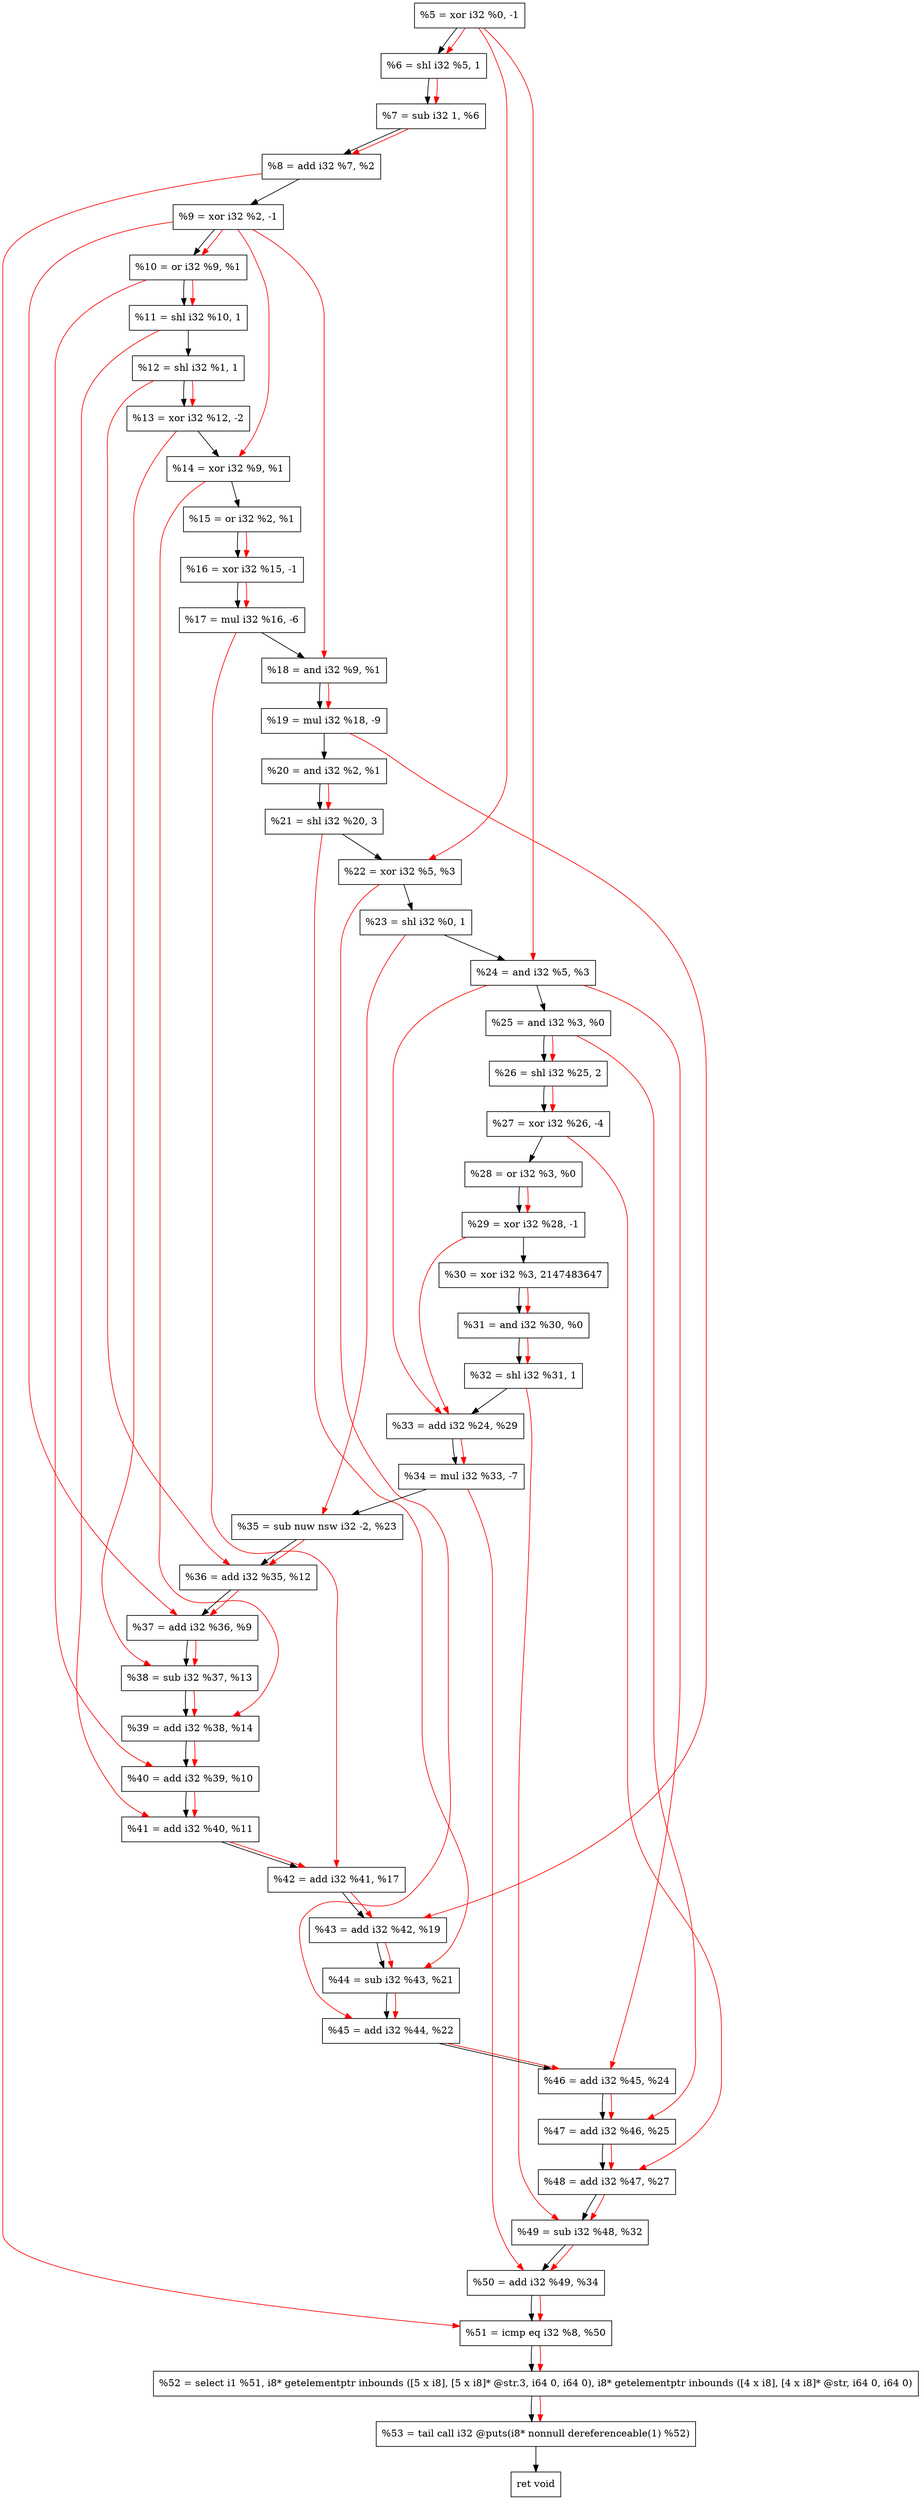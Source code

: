 digraph "DFG for'crackme' function" {
	Node0x1facd60[shape=record, label="  %5 = xor i32 %0, -1"];
	Node0x1face00[shape=record, label="  %6 = shl i32 %5, 1"];
	Node0x1face70[shape=record, label="  %7 = sub i32 1, %6"];
	Node0x1facee0[shape=record, label="  %8 = add i32 %7, %2"];
	Node0x1facf50[shape=record, label="  %9 = xor i32 %2, -1"];
	Node0x1facfc0[shape=record, label="  %10 = or i32 %9, %1"];
	Node0x1fad030[shape=record, label="  %11 = shl i32 %10, 1"];
	Node0x1fad0a0[shape=record, label="  %12 = shl i32 %1, 1"];
	Node0x1fad140[shape=record, label="  %13 = xor i32 %12, -2"];
	Node0x1fad1b0[shape=record, label="  %14 = xor i32 %9, %1"];
	Node0x1fad220[shape=record, label="  %15 = or i32 %2, %1"];
	Node0x1fad290[shape=record, label="  %16 = xor i32 %15, -1"];
	Node0x1fad330[shape=record, label="  %17 = mul i32 %16, -6"];
	Node0x1fad3a0[shape=record, label="  %18 = and i32 %9, %1"];
	Node0x1fad440[shape=record, label="  %19 = mul i32 %18, -9"];
	Node0x1fad4b0[shape=record, label="  %20 = and i32 %2, %1"];
	Node0x1fad550[shape=record, label="  %21 = shl i32 %20, 3"];
	Node0x1fad5c0[shape=record, label="  %22 = xor i32 %5, %3"];
	Node0x1fad630[shape=record, label="  %23 = shl i32 %0, 1"];
	Node0x1fad6a0[shape=record, label="  %24 = and i32 %5, %3"];
	Node0x1fad710[shape=record, label="  %25 = and i32 %3, %0"];
	Node0x1fad7b0[shape=record, label="  %26 = shl i32 %25, 2"];
	Node0x1fad850[shape=record, label="  %27 = xor i32 %26, -4"];
	Node0x1fad8c0[shape=record, label="  %28 = or i32 %3, %0"];
	Node0x1fad930[shape=record, label="  %29 = xor i32 %28, -1"];
	Node0x1fad9d0[shape=record, label="  %30 = xor i32 %3, 2147483647"];
	Node0x1fada40[shape=record, label="  %31 = and i32 %30, %0"];
	Node0x1fadab0[shape=record, label="  %32 = shl i32 %31, 1"];
	Node0x1fadd30[shape=record, label="  %33 = add i32 %24, %29"];
	Node0x1faddd0[shape=record, label="  %34 = mul i32 %33, -7"];
	Node0x1fade40[shape=record, label="  %35 = sub nuw nsw i32 -2, %23"];
	Node0x1fadeb0[shape=record, label="  %36 = add i32 %35, %12"];
	Node0x1fadf20[shape=record, label="  %37 = add i32 %36, %9"];
	Node0x1fadf90[shape=record, label="  %38 = sub i32 %37, %13"];
	Node0x1fae000[shape=record, label="  %39 = add i32 %38, %14"];
	Node0x1fae070[shape=record, label="  %40 = add i32 %39, %10"];
	Node0x1fae0e0[shape=record, label="  %41 = add i32 %40, %11"];
	Node0x1fae150[shape=record, label="  %42 = add i32 %41, %17"];
	Node0x1fae1c0[shape=record, label="  %43 = add i32 %42, %19"];
	Node0x1fae230[shape=record, label="  %44 = sub i32 %43, %21"];
	Node0x1fae2a0[shape=record, label="  %45 = add i32 %44, %22"];
	Node0x1fae310[shape=record, label="  %46 = add i32 %45, %24"];
	Node0x1fae380[shape=record, label="  %47 = add i32 %46, %25"];
	Node0x1fae3f0[shape=record, label="  %48 = add i32 %47, %27"];
	Node0x1fae460[shape=record, label="  %49 = sub i32 %48, %32"];
	Node0x1fae4d0[shape=record, label="  %50 = add i32 %49, %34"];
	Node0x1fae540[shape=record, label="  %51 = icmp eq i32 %8, %50"];
	Node0x1f4d268[shape=record, label="  %52 = select i1 %51, i8* getelementptr inbounds ([5 x i8], [5 x i8]* @str.3, i64 0, i64 0), i8* getelementptr inbounds ([4 x i8], [4 x i8]* @str, i64 0, i64 0)"];
	Node0x1fae9e0[shape=record, label="  %53 = tail call i32 @puts(i8* nonnull dereferenceable(1) %52)"];
	Node0x1faea30[shape=record, label="  ret void"];
	Node0x1facd60 -> Node0x1face00;
	Node0x1face00 -> Node0x1face70;
	Node0x1face70 -> Node0x1facee0;
	Node0x1facee0 -> Node0x1facf50;
	Node0x1facf50 -> Node0x1facfc0;
	Node0x1facfc0 -> Node0x1fad030;
	Node0x1fad030 -> Node0x1fad0a0;
	Node0x1fad0a0 -> Node0x1fad140;
	Node0x1fad140 -> Node0x1fad1b0;
	Node0x1fad1b0 -> Node0x1fad220;
	Node0x1fad220 -> Node0x1fad290;
	Node0x1fad290 -> Node0x1fad330;
	Node0x1fad330 -> Node0x1fad3a0;
	Node0x1fad3a0 -> Node0x1fad440;
	Node0x1fad440 -> Node0x1fad4b0;
	Node0x1fad4b0 -> Node0x1fad550;
	Node0x1fad550 -> Node0x1fad5c0;
	Node0x1fad5c0 -> Node0x1fad630;
	Node0x1fad630 -> Node0x1fad6a0;
	Node0x1fad6a0 -> Node0x1fad710;
	Node0x1fad710 -> Node0x1fad7b0;
	Node0x1fad7b0 -> Node0x1fad850;
	Node0x1fad850 -> Node0x1fad8c0;
	Node0x1fad8c0 -> Node0x1fad930;
	Node0x1fad930 -> Node0x1fad9d0;
	Node0x1fad9d0 -> Node0x1fada40;
	Node0x1fada40 -> Node0x1fadab0;
	Node0x1fadab0 -> Node0x1fadd30;
	Node0x1fadd30 -> Node0x1faddd0;
	Node0x1faddd0 -> Node0x1fade40;
	Node0x1fade40 -> Node0x1fadeb0;
	Node0x1fadeb0 -> Node0x1fadf20;
	Node0x1fadf20 -> Node0x1fadf90;
	Node0x1fadf90 -> Node0x1fae000;
	Node0x1fae000 -> Node0x1fae070;
	Node0x1fae070 -> Node0x1fae0e0;
	Node0x1fae0e0 -> Node0x1fae150;
	Node0x1fae150 -> Node0x1fae1c0;
	Node0x1fae1c0 -> Node0x1fae230;
	Node0x1fae230 -> Node0x1fae2a0;
	Node0x1fae2a0 -> Node0x1fae310;
	Node0x1fae310 -> Node0x1fae380;
	Node0x1fae380 -> Node0x1fae3f0;
	Node0x1fae3f0 -> Node0x1fae460;
	Node0x1fae460 -> Node0x1fae4d0;
	Node0x1fae4d0 -> Node0x1fae540;
	Node0x1fae540 -> Node0x1f4d268;
	Node0x1f4d268 -> Node0x1fae9e0;
	Node0x1fae9e0 -> Node0x1faea30;
edge [color=red]
	Node0x1facd60 -> Node0x1face00;
	Node0x1face00 -> Node0x1face70;
	Node0x1face70 -> Node0x1facee0;
	Node0x1facf50 -> Node0x1facfc0;
	Node0x1facfc0 -> Node0x1fad030;
	Node0x1fad0a0 -> Node0x1fad140;
	Node0x1facf50 -> Node0x1fad1b0;
	Node0x1fad220 -> Node0x1fad290;
	Node0x1fad290 -> Node0x1fad330;
	Node0x1facf50 -> Node0x1fad3a0;
	Node0x1fad3a0 -> Node0x1fad440;
	Node0x1fad4b0 -> Node0x1fad550;
	Node0x1facd60 -> Node0x1fad5c0;
	Node0x1facd60 -> Node0x1fad6a0;
	Node0x1fad710 -> Node0x1fad7b0;
	Node0x1fad7b0 -> Node0x1fad850;
	Node0x1fad8c0 -> Node0x1fad930;
	Node0x1fad9d0 -> Node0x1fada40;
	Node0x1fada40 -> Node0x1fadab0;
	Node0x1fad6a0 -> Node0x1fadd30;
	Node0x1fad930 -> Node0x1fadd30;
	Node0x1fadd30 -> Node0x1faddd0;
	Node0x1fad630 -> Node0x1fade40;
	Node0x1fade40 -> Node0x1fadeb0;
	Node0x1fad0a0 -> Node0x1fadeb0;
	Node0x1fadeb0 -> Node0x1fadf20;
	Node0x1facf50 -> Node0x1fadf20;
	Node0x1fadf20 -> Node0x1fadf90;
	Node0x1fad140 -> Node0x1fadf90;
	Node0x1fadf90 -> Node0x1fae000;
	Node0x1fad1b0 -> Node0x1fae000;
	Node0x1fae000 -> Node0x1fae070;
	Node0x1facfc0 -> Node0x1fae070;
	Node0x1fae070 -> Node0x1fae0e0;
	Node0x1fad030 -> Node0x1fae0e0;
	Node0x1fae0e0 -> Node0x1fae150;
	Node0x1fad330 -> Node0x1fae150;
	Node0x1fae150 -> Node0x1fae1c0;
	Node0x1fad440 -> Node0x1fae1c0;
	Node0x1fae1c0 -> Node0x1fae230;
	Node0x1fad550 -> Node0x1fae230;
	Node0x1fae230 -> Node0x1fae2a0;
	Node0x1fad5c0 -> Node0x1fae2a0;
	Node0x1fae2a0 -> Node0x1fae310;
	Node0x1fad6a0 -> Node0x1fae310;
	Node0x1fae310 -> Node0x1fae380;
	Node0x1fad710 -> Node0x1fae380;
	Node0x1fae380 -> Node0x1fae3f0;
	Node0x1fad850 -> Node0x1fae3f0;
	Node0x1fae3f0 -> Node0x1fae460;
	Node0x1fadab0 -> Node0x1fae460;
	Node0x1fae460 -> Node0x1fae4d0;
	Node0x1faddd0 -> Node0x1fae4d0;
	Node0x1facee0 -> Node0x1fae540;
	Node0x1fae4d0 -> Node0x1fae540;
	Node0x1fae540 -> Node0x1f4d268;
	Node0x1f4d268 -> Node0x1fae9e0;
}
